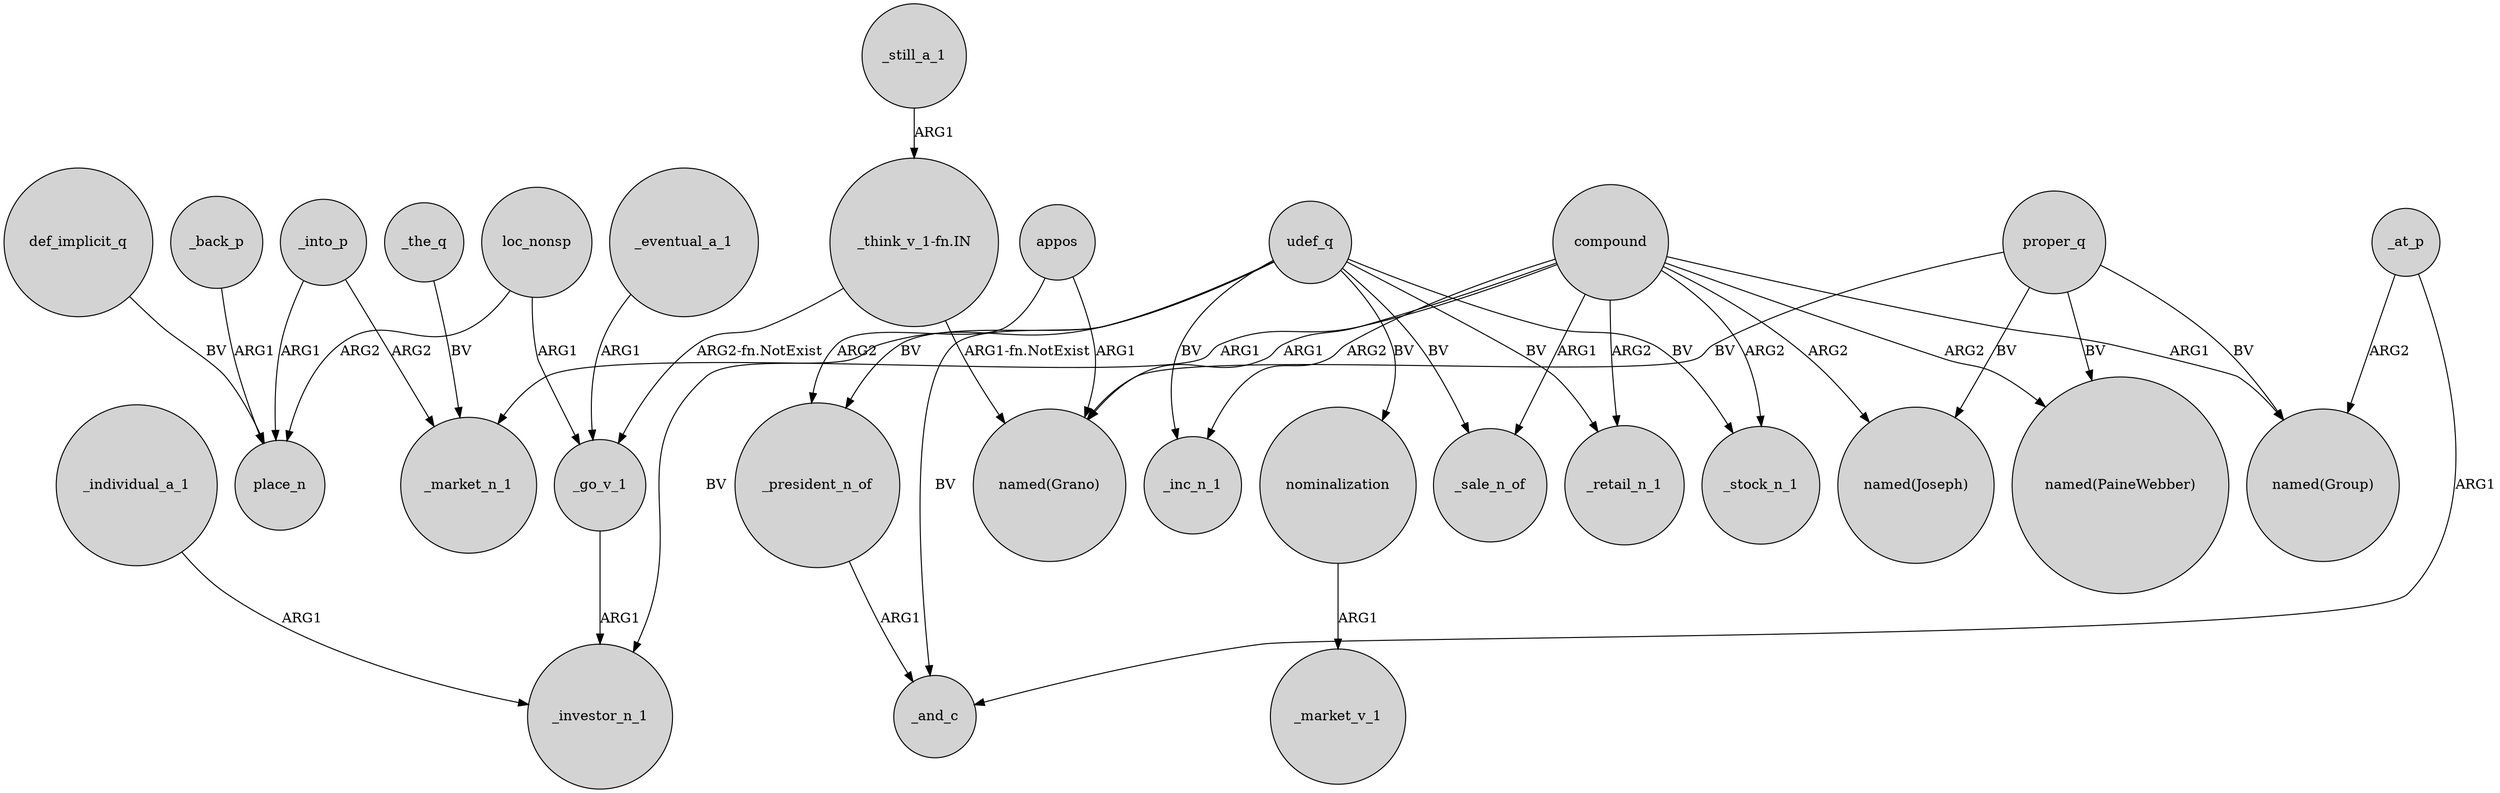 digraph {
	node [shape=circle style=filled]
	udef_q -> _inc_n_1 [label=BV]
	_into_p -> place_n [label=ARG1]
	udef_q -> _investor_n_1 [label=BV]
	_still_a_1 -> "_think_v_1-fn.IN" [label=ARG1]
	nominalization -> _market_v_1 [label=ARG1]
	compound -> _retail_n_1 [label=ARG2]
	appos -> "named(Grano)" [label=ARG1]
	def_implicit_q -> place_n [label=BV]
	compound -> "named(PaineWebber)" [label=ARG2]
	proper_q -> "named(Grano)" [label=BV]
	_at_p -> _and_c [label=ARG1]
	proper_q -> "named(Joseph)" [label=BV]
	compound -> "named(Group)" [label=ARG1]
	_at_p -> "named(Group)" [label=ARG2]
	"_think_v_1-fn.IN" -> _go_v_1 [label="ARG2-fn.NotExist"]
	_eventual_a_1 -> _go_v_1 [label=ARG1]
	compound -> _stock_n_1 [label=ARG2]
	appos -> _president_n_of [label=ARG2]
	udef_q -> _stock_n_1 [label=BV]
	_go_v_1 -> _investor_n_1 [label=ARG1]
	udef_q -> _president_n_of [label=BV]
	_individual_a_1 -> _investor_n_1 [label=ARG1]
	proper_q -> "named(PaineWebber)" [label=BV]
	compound -> "named(Joseph)" [label=ARG2]
	udef_q -> nominalization [label=BV]
	udef_q -> _sale_n_of [label=BV]
	compound -> "named(Grano)" [label=ARG1]
	loc_nonsp -> place_n [label=ARG2]
	_back_p -> place_n [label=ARG1]
	udef_q -> _retail_n_1 [label=BV]
	_into_p -> _market_n_1 [label=ARG2]
	proper_q -> "named(Group)" [label=BV]
	compound -> _market_n_1 [label=ARG1]
	_the_q -> _market_n_1 [label=BV]
	_president_n_of -> _and_c [label=ARG1]
	udef_q -> _and_c [label=BV]
	"_think_v_1-fn.IN" -> "named(Grano)" [label="ARG1-fn.NotExist"]
	loc_nonsp -> _go_v_1 [label=ARG1]
	compound -> _inc_n_1 [label=ARG2]
	compound -> _sale_n_of [label=ARG1]
}
